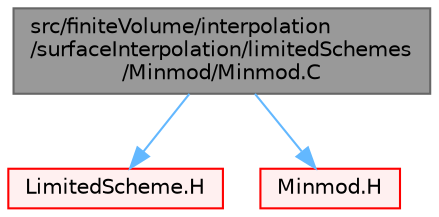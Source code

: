 digraph "src/finiteVolume/interpolation/surfaceInterpolation/limitedSchemes/Minmod/Minmod.C"
{
 // LATEX_PDF_SIZE
  bgcolor="transparent";
  edge [fontname=Helvetica,fontsize=10,labelfontname=Helvetica,labelfontsize=10];
  node [fontname=Helvetica,fontsize=10,shape=box,height=0.2,width=0.4];
  Node1 [id="Node000001",label="src/finiteVolume/interpolation\l/surfaceInterpolation/limitedSchemes\l/Minmod/Minmod.C",height=0.2,width=0.4,color="gray40", fillcolor="grey60", style="filled", fontcolor="black",tooltip=" "];
  Node1 -> Node2 [id="edge1_Node000001_Node000002",color="steelblue1",style="solid",tooltip=" "];
  Node2 [id="Node000002",label="LimitedScheme.H",height=0.2,width=0.4,color="red", fillcolor="#FFF0F0", style="filled",URL="$LimitedScheme_8H.html",tooltip=" "];
  Node1 -> Node153 [id="edge2_Node000001_Node000153",color="steelblue1",style="solid",tooltip=" "];
  Node153 [id="Node000153",label="Minmod.H",height=0.2,width=0.4,color="red", fillcolor="#FFF0F0", style="filled",URL="$Minmod_8H.html",tooltip=" "];
}
